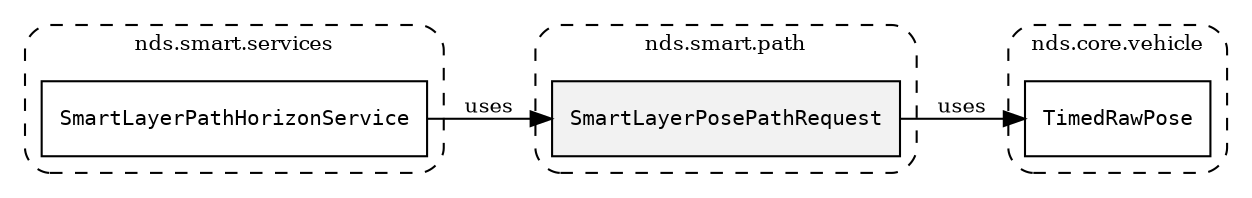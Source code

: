 /**
 * This dot file creates symbol collaboration diagram for SmartLayerPosePathRequest.
 */
digraph ZSERIO
{
    node [shape=box, fontsize=10];
    rankdir="LR";
    fontsize=10;
    tooltip="SmartLayerPosePathRequest collaboration diagram";

    subgraph "cluster_nds.smart.path"
    {
        style="dashed, rounded";
        label="nds.smart.path";
        tooltip="Package nds.smart.path";
        href="../../../content/packages/nds.smart.path.html#Package-nds-smart-path";
        target="_parent";

        "SmartLayerPosePathRequest" [style="filled", fillcolor="#0000000D", target="_parent", label=<<font face="monospace"><table align="center" border="0" cellspacing="0" cellpadding="0"><tr><td href="../../../content/packages/nds.smart.path.html#Structure-SmartLayerPosePathRequest" title="Structure defined in nds.smart.path">SmartLayerPosePathRequest</td></tr></table></font>>];
    }

    subgraph "cluster_nds.core.vehicle"
    {
        style="dashed, rounded";
        label="nds.core.vehicle";
        tooltip="Package nds.core.vehicle";
        href="../../../content/packages/nds.core.vehicle.html#Package-nds-core-vehicle";
        target="_parent";

        "TimedRawPose" [target="_parent", label=<<font face="monospace"><table align="center" border="0" cellspacing="0" cellpadding="0"><tr><td href="../../../content/packages/nds.core.vehicle.html#Structure-TimedRawPose" title="Structure defined in nds.core.vehicle">TimedRawPose</td></tr></table></font>>];
    }

    subgraph "cluster_nds.smart.services"
    {
        style="dashed, rounded";
        label="nds.smart.services";
        tooltip="Package nds.smart.services";
        href="../../../content/packages/nds.smart.services.html#Package-nds-smart-services";
        target="_parent";

        "SmartLayerPathHorizonService" [target="_parent", label=<<font face="monospace"><table align="center" border="0" cellspacing="0" cellpadding="0"><tr><td href="../../../content/packages/nds.smart.services.html#Service-SmartLayerPathHorizonService" title="Service defined in nds.smart.services">SmartLayerPathHorizonService</td></tr></table></font>>];
    }

    "SmartLayerPosePathRequest" -> "TimedRawPose" [label="uses", fontsize=10];
    "SmartLayerPathHorizonService" -> "SmartLayerPosePathRequest" [label="uses", fontsize=10];
}
